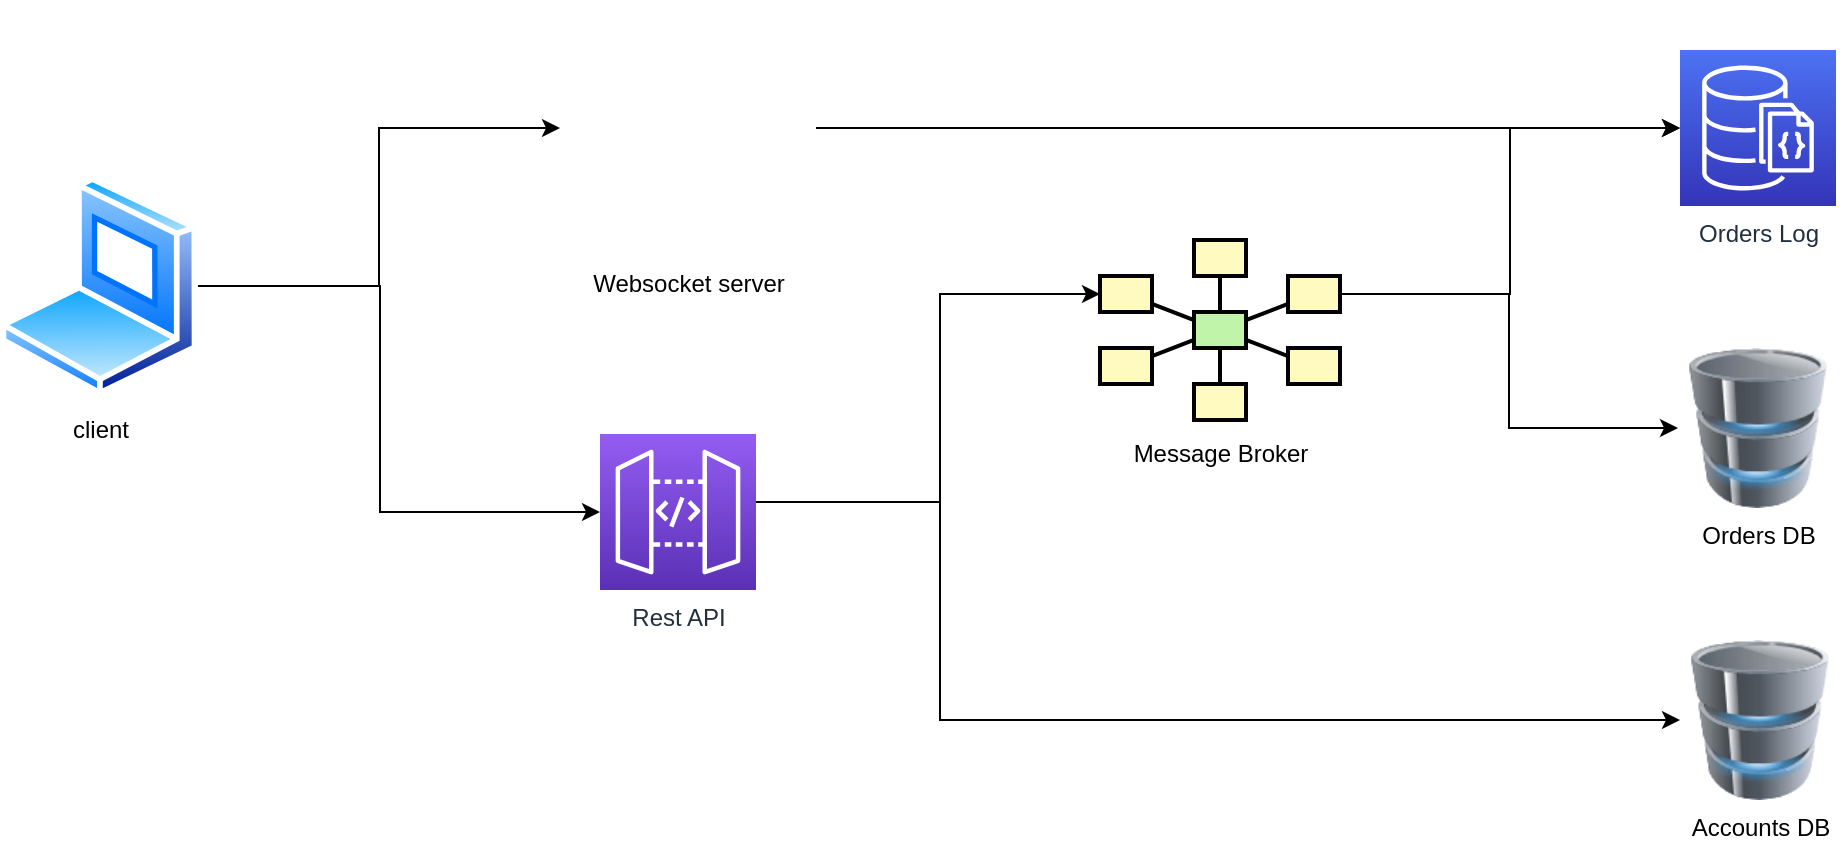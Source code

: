 <mxfile version="14.3.1" type="github">
  <diagram id="_eXvtW_1_7ggMwmYaR7o" name="Page-1">
    <mxGraphModel dx="2249" dy="800" grid="1" gridSize="10" guides="1" tooltips="1" connect="1" arrows="1" fold="1" page="1" pageScale="1" pageWidth="827" pageHeight="1169" math="0" shadow="0">
      <root>
        <mxCell id="0" />
        <mxCell id="1" parent="0" />
        <mxCell id="wpQgCtQMeB_VasQKXE9a-21" style="edgeStyle=orthogonalEdgeStyle;rounded=0;orthogonalLoop=1;jettySize=auto;html=1;entryX=0;entryY=0.5;entryDx=0;entryDy=0;" edge="1" parent="1" source="wpQgCtQMeB_VasQKXE9a-2" target="wpQgCtQMeB_VasQKXE9a-8">
          <mxGeometry relative="1" as="geometry">
            <Array as="points">
              <mxPoint x="200" y="361" />
              <mxPoint x="200" y="257" />
            </Array>
          </mxGeometry>
        </mxCell>
        <mxCell id="wpQgCtQMeB_VasQKXE9a-30" style="edgeStyle=orthogonalEdgeStyle;rounded=0;orthogonalLoop=1;jettySize=auto;html=1;entryX=0;entryY=0.5;entryDx=0;entryDy=0;" edge="1" parent="1" source="wpQgCtQMeB_VasQKXE9a-2" target="wpQgCtQMeB_VasQKXE9a-4">
          <mxGeometry relative="1" as="geometry">
            <Array as="points">
              <mxPoint x="200" y="361" />
              <mxPoint x="200" y="470" />
            </Array>
          </mxGeometry>
        </mxCell>
        <mxCell id="wpQgCtQMeB_VasQKXE9a-2" value="Rest API" style="points=[[0,0,0],[0.25,0,0],[0.5,0,0],[0.75,0,0],[1,0,0],[0,1,0],[0.25,1,0],[0.5,1,0],[0.75,1,0],[1,1,0],[0,0.25,0],[0,0.5,0],[0,0.75,0],[1,0.25,0],[1,0.5,0],[1,0.75,0]];outlineConnect=0;fontColor=#232F3E;gradientColor=#945DF2;gradientDirection=north;fillColor=#5A30B5;strokeColor=#ffffff;dashed=0;verticalLabelPosition=bottom;verticalAlign=top;align=center;html=1;fontSize=12;fontStyle=0;aspect=fixed;shape=mxgraph.aws4.resourceIcon;resIcon=mxgraph.aws4.api_gateway;" vertex="1" parent="1">
          <mxGeometry x="30" y="327" width="78" height="78" as="geometry" />
        </mxCell>
        <mxCell id="wpQgCtQMeB_VasQKXE9a-4" value="Accounts DB" style="image;html=1;image=img/lib/clip_art/computers/Database_128x128.png" vertex="1" parent="1">
          <mxGeometry x="570" y="430" width="80" height="80" as="geometry" />
        </mxCell>
        <mxCell id="wpQgCtQMeB_VasQKXE9a-6" value="Orders DB" style="image;html=1;image=img/lib/clip_art/computers/Database_128x128.png" vertex="1" parent="1">
          <mxGeometry x="569" y="284" width="80" height="80" as="geometry" />
        </mxCell>
        <mxCell id="wpQgCtQMeB_VasQKXE9a-7" value="" style="strokeWidth=2;dashed=0;align=center;fontSize=8;shape=rect;fillColor=#fffbc0;strokeColor=#000000;" vertex="1" parent="1">
          <mxGeometry x="327" y="230" width="26" height="18" as="geometry" />
        </mxCell>
        <mxCell id="wpQgCtQMeB_VasQKXE9a-8" value="" style="strokeWidth=2;dashed=0;align=center;fontSize=8;shape=rect;fillColor=#fffbc0;strokeColor=#000000;" vertex="1" parent="1">
          <mxGeometry x="280" y="248" width="26" height="18" as="geometry" />
        </mxCell>
        <mxCell id="wpQgCtQMeB_VasQKXE9a-22" style="edgeStyle=orthogonalEdgeStyle;rounded=0;orthogonalLoop=1;jettySize=auto;html=1;entryX=0;entryY=0.5;entryDx=0;entryDy=0;" edge="1" parent="1" source="wpQgCtQMeB_VasQKXE9a-9" target="wpQgCtQMeB_VasQKXE9a-6">
          <mxGeometry relative="1" as="geometry" />
        </mxCell>
        <mxCell id="wpQgCtQMeB_VasQKXE9a-36" style="edgeStyle=orthogonalEdgeStyle;rounded=0;orthogonalLoop=1;jettySize=auto;html=1;entryX=0;entryY=0.5;entryDx=0;entryDy=0;entryPerimeter=0;" edge="1" parent="1" source="wpQgCtQMeB_VasQKXE9a-9" target="wpQgCtQMeB_VasQKXE9a-24">
          <mxGeometry relative="1" as="geometry" />
        </mxCell>
        <mxCell id="wpQgCtQMeB_VasQKXE9a-9" value="" style="strokeWidth=2;dashed=0;align=center;fontSize=8;shape=rect;fillColor=#fffbc0;strokeColor=#000000;" vertex="1" parent="1">
          <mxGeometry x="374" y="248" width="26" height="18" as="geometry" />
        </mxCell>
        <mxCell id="wpQgCtQMeB_VasQKXE9a-10" value="" style="strokeWidth=2;dashed=0;align=center;fontSize=8;shape=rect;fillColor=#fffbc0;strokeColor=#000000;" vertex="1" parent="1">
          <mxGeometry x="280" y="284" width="26" height="18" as="geometry" />
        </mxCell>
        <mxCell id="wpQgCtQMeB_VasQKXE9a-11" value="" style="strokeWidth=2;dashed=0;align=center;fontSize=8;shape=rect;fillColor=#fffbc0;strokeColor=#000000;" vertex="1" parent="1">
          <mxGeometry x="374" y="284" width="26" height="18" as="geometry" />
        </mxCell>
        <mxCell id="wpQgCtQMeB_VasQKXE9a-12" value="" style="strokeWidth=2;dashed=0;align=center;fontSize=8;shape=rect;fillColor=#fffbc0;strokeColor=#000000;" vertex="1" parent="1">
          <mxGeometry x="327" y="302" width="26" height="18" as="geometry" />
        </mxCell>
        <mxCell id="wpQgCtQMeB_VasQKXE9a-13" value="" style="strokeWidth=2;dashed=0;align=center;fontSize=8;shape=rect;fillColor=#c0f5a9;strokeColor=#000000;" vertex="1" parent="1">
          <mxGeometry x="327" y="266" width="26" height="18" as="geometry" />
        </mxCell>
        <mxCell id="wpQgCtQMeB_VasQKXE9a-14" value="" style="edgeStyle=none;endArrow=none;dashed=0;html=1;strokeWidth=2;" edge="1" source="wpQgCtQMeB_VasQKXE9a-13" target="wpQgCtQMeB_VasQKXE9a-7" parent="1">
          <mxGeometry relative="1" as="geometry" />
        </mxCell>
        <mxCell id="wpQgCtQMeB_VasQKXE9a-15" value="" style="edgeStyle=none;endArrow=none;dashed=0;html=1;strokeWidth=2;" edge="1" source="wpQgCtQMeB_VasQKXE9a-13" target="wpQgCtQMeB_VasQKXE9a-8" parent="1">
          <mxGeometry relative="1" as="geometry" />
        </mxCell>
        <mxCell id="wpQgCtQMeB_VasQKXE9a-16" value="" style="edgeStyle=none;endArrow=none;dashed=0;html=1;strokeWidth=2;" edge="1" source="wpQgCtQMeB_VasQKXE9a-13" target="wpQgCtQMeB_VasQKXE9a-9" parent="1">
          <mxGeometry relative="1" as="geometry" />
        </mxCell>
        <mxCell id="wpQgCtQMeB_VasQKXE9a-17" value="" style="edgeStyle=none;endArrow=none;dashed=0;html=1;strokeWidth=2;" edge="1" source="wpQgCtQMeB_VasQKXE9a-13" target="wpQgCtQMeB_VasQKXE9a-10" parent="1">
          <mxGeometry relative="1" as="geometry" />
        </mxCell>
        <mxCell id="wpQgCtQMeB_VasQKXE9a-18" value="" style="edgeStyle=none;endArrow=none;dashed=0;html=1;strokeWidth=2;" edge="1" source="wpQgCtQMeB_VasQKXE9a-13" target="wpQgCtQMeB_VasQKXE9a-11" parent="1">
          <mxGeometry relative="1" as="geometry" />
        </mxCell>
        <mxCell id="wpQgCtQMeB_VasQKXE9a-19" value="" style="edgeStyle=none;endArrow=none;dashed=0;html=1;strokeWidth=2;" edge="1" source="wpQgCtQMeB_VasQKXE9a-13" target="wpQgCtQMeB_VasQKXE9a-12" parent="1">
          <mxGeometry relative="1" as="geometry" />
        </mxCell>
        <mxCell id="wpQgCtQMeB_VasQKXE9a-23" value="Message Broker" style="text;html=1;align=center;verticalAlign=middle;resizable=0;points=[];autosize=1;" vertex="1" parent="1">
          <mxGeometry x="290" y="327" width="100" height="20" as="geometry" />
        </mxCell>
        <mxCell id="wpQgCtQMeB_VasQKXE9a-24" value="Orders Log" style="points=[[0,0,0],[0.25,0,0],[0.5,0,0],[0.75,0,0],[1,0,0],[0,1,0],[0.25,1,0],[0.5,1,0],[0.75,1,0],[1,1,0],[0,0.25,0],[0,0.5,0],[0,0.75,0],[1,0.25,0],[1,0.5,0],[1,0.75,0]];outlineConnect=0;fontColor=#232F3E;gradientColor=#4D72F3;gradientDirection=north;fillColor=#3334B9;strokeColor=#ffffff;dashed=0;verticalLabelPosition=bottom;verticalAlign=top;align=center;html=1;fontSize=12;fontStyle=0;aspect=fixed;shape=mxgraph.aws4.resourceIcon;resIcon=mxgraph.aws4.documentdb_with_mongodb_compatibility;" vertex="1" parent="1">
          <mxGeometry x="570" y="135" width="78" height="78" as="geometry" />
        </mxCell>
        <mxCell id="wpQgCtQMeB_VasQKXE9a-29" style="edgeStyle=orthogonalEdgeStyle;rounded=0;orthogonalLoop=1;jettySize=auto;html=1;entryX=0;entryY=0.5;entryDx=0;entryDy=0;entryPerimeter=0;" edge="1" parent="1" source="wpQgCtQMeB_VasQKXE9a-28" target="wpQgCtQMeB_VasQKXE9a-2">
          <mxGeometry relative="1" as="geometry">
            <Array as="points">
              <mxPoint x="-80" y="253" />
              <mxPoint x="-80" y="366" />
            </Array>
          </mxGeometry>
        </mxCell>
        <mxCell id="wpQgCtQMeB_VasQKXE9a-33" style="edgeStyle=orthogonalEdgeStyle;rounded=0;orthogonalLoop=1;jettySize=auto;html=1;entryX=0;entryY=0.5;entryDx=0;entryDy=0;" edge="1" parent="1" source="wpQgCtQMeB_VasQKXE9a-28" target="wpQgCtQMeB_VasQKXE9a-32">
          <mxGeometry relative="1" as="geometry" />
        </mxCell>
        <mxCell id="wpQgCtQMeB_VasQKXE9a-28" value="client" style="aspect=fixed;perimeter=ellipsePerimeter;html=1;align=center;shadow=0;dashed=0;spacingTop=3;image;image=img/lib/active_directory/laptop_client.svg;" vertex="1" parent="1">
          <mxGeometry x="-270" y="198" width="99" height="110" as="geometry" />
        </mxCell>
        <mxCell id="wpQgCtQMeB_VasQKXE9a-34" style="edgeStyle=orthogonalEdgeStyle;rounded=0;orthogonalLoop=1;jettySize=auto;html=1;entryX=0;entryY=0.5;entryDx=0;entryDy=0;entryPerimeter=0;" edge="1" parent="1" source="wpQgCtQMeB_VasQKXE9a-32" target="wpQgCtQMeB_VasQKXE9a-24">
          <mxGeometry relative="1" as="geometry" />
        </mxCell>
        <mxCell id="wpQgCtQMeB_VasQKXE9a-32" value="Websocket server" style="shape=image;html=1;verticalAlign=top;verticalLabelPosition=bottom;labelBackgroundColor=#ffffff;imageAspect=0;aspect=fixed;image=https://cdn2.iconfinder.com/data/icons/nodejs-1/128/nodejs-128.png" vertex="1" parent="1">
          <mxGeometry x="10" y="110" width="128" height="128" as="geometry" />
        </mxCell>
      </root>
    </mxGraphModel>
  </diagram>
</mxfile>
